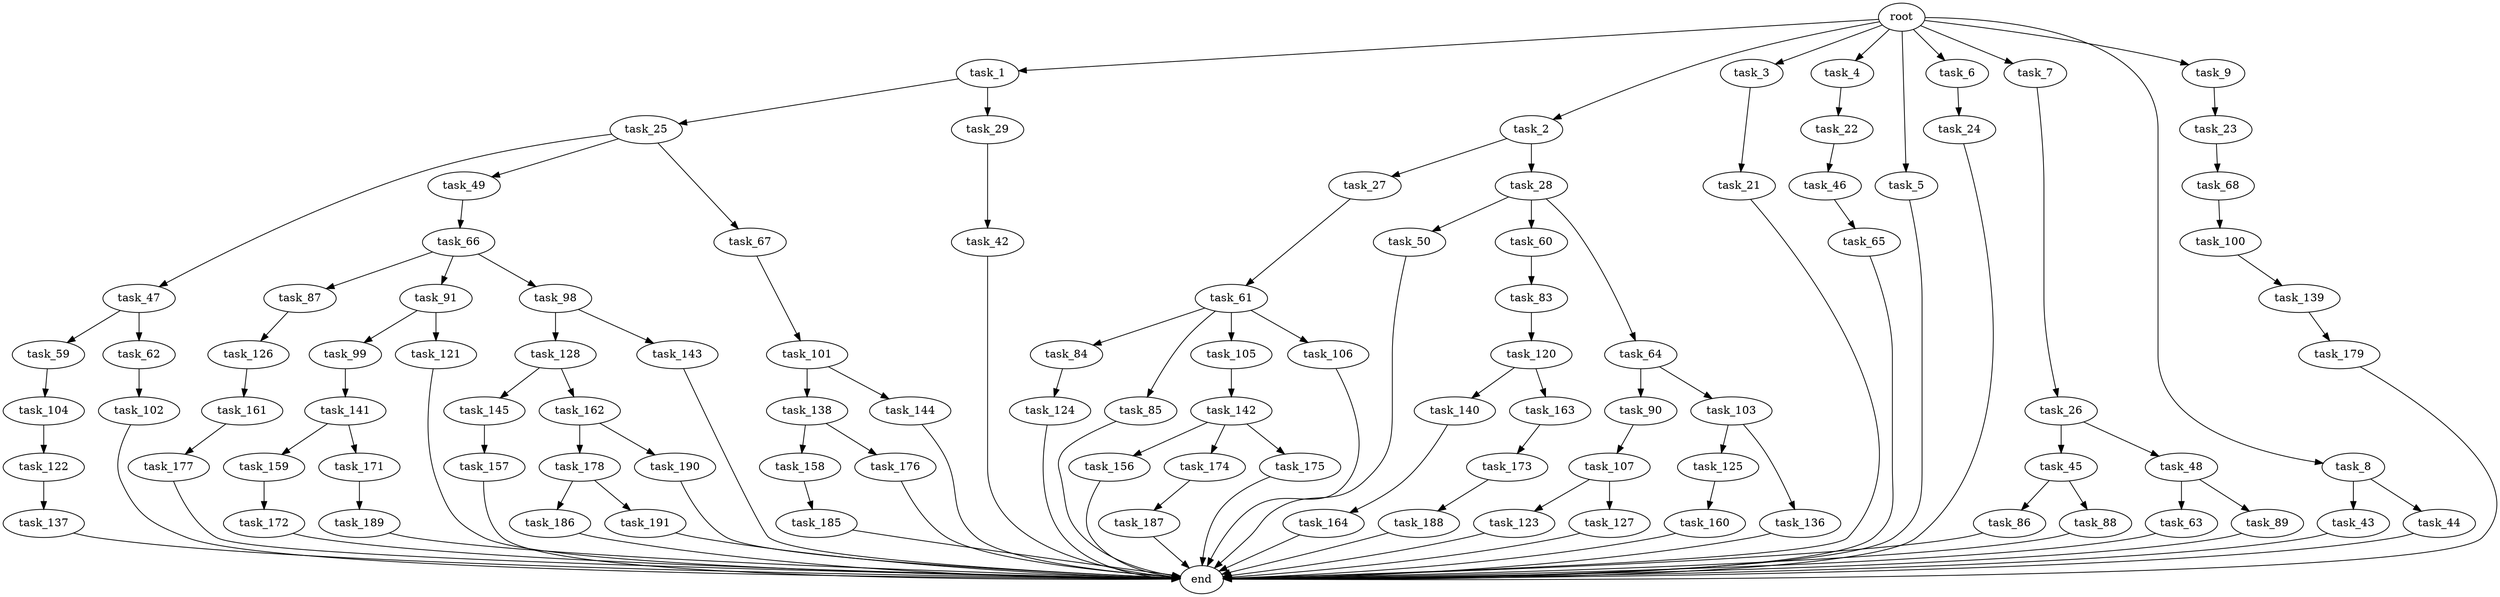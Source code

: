 digraph G {
  root [size="0.000000"];
  task_1 [size="102.400000"];
  task_2 [size="102.400000"];
  task_3 [size="102.400000"];
  task_4 [size="102.400000"];
  task_5 [size="102.400000"];
  task_6 [size="102.400000"];
  task_7 [size="102.400000"];
  task_8 [size="102.400000"];
  task_9 [size="102.400000"];
  task_21 [size="13743895347.200001"];
  task_22 [size="7730941132.800000"];
  task_23 [size="7730941132.800000"];
  task_24 [size="54975581388.800003"];
  task_25 [size="85899345920.000000"];
  task_26 [size="42090679500.800003"];
  task_27 [size="21474836480.000000"];
  task_28 [size="21474836480.000000"];
  task_29 [size="85899345920.000000"];
  task_42 [size="30923764531.200001"];
  task_43 [size="13743895347.200001"];
  task_44 [size="13743895347.200001"];
  task_45 [size="85899345920.000000"];
  task_46 [size="54975581388.800003"];
  task_47 [size="69578470195.199997"];
  task_48 [size="85899345920.000000"];
  task_49 [size="69578470195.199997"];
  task_50 [size="7730941132.800000"];
  task_59 [size="42090679500.800003"];
  task_60 [size="7730941132.800000"];
  task_61 [size="69578470195.199997"];
  task_62 [size="42090679500.800003"];
  task_63 [size="54975581388.800003"];
  task_64 [size="7730941132.800000"];
  task_65 [size="54975581388.800003"];
  task_66 [size="13743895347.200001"];
  task_67 [size="69578470195.199997"];
  task_68 [size="42090679500.800003"];
  task_83 [size="85899345920.000000"];
  task_84 [size="30923764531.200001"];
  task_85 [size="30923764531.200001"];
  task_86 [size="30923764531.200001"];
  task_87 [size="85899345920.000000"];
  task_88 [size="30923764531.200001"];
  task_89 [size="54975581388.800003"];
  task_90 [size="42090679500.800003"];
  task_91 [size="85899345920.000000"];
  task_98 [size="85899345920.000000"];
  task_99 [size="42090679500.800003"];
  task_100 [size="3435973836.800000"];
  task_101 [size="3435973836.800000"];
  task_102 [size="69578470195.199997"];
  task_103 [size="42090679500.800003"];
  task_104 [size="30923764531.200001"];
  task_105 [size="30923764531.200001"];
  task_106 [size="30923764531.200001"];
  task_107 [size="42090679500.800003"];
  task_120 [size="54975581388.800003"];
  task_121 [size="42090679500.800003"];
  task_122 [size="3435973836.800000"];
  task_123 [size="54975581388.800003"];
  task_124 [size="7730941132.800000"];
  task_125 [size="69578470195.199997"];
  task_126 [size="69578470195.199997"];
  task_127 [size="54975581388.800003"];
  task_128 [size="21474836480.000000"];
  task_136 [size="69578470195.199997"];
  task_137 [size="7730941132.800000"];
  task_138 [size="30923764531.200001"];
  task_139 [size="21474836480.000000"];
  task_140 [size="30923764531.200001"];
  task_141 [size="42090679500.800003"];
  task_142 [size="3435973836.800000"];
  task_143 [size="21474836480.000000"];
  task_144 [size="30923764531.200001"];
  task_145 [size="21474836480.000000"];
  task_156 [size="54975581388.800003"];
  task_157 [size="85899345920.000000"];
  task_158 [size="54975581388.800003"];
  task_159 [size="85899345920.000000"];
  task_160 [size="21474836480.000000"];
  task_161 [size="3435973836.800000"];
  task_162 [size="21474836480.000000"];
  task_163 [size="30923764531.200001"];
  task_164 [size="69578470195.199997"];
  task_171 [size="85899345920.000000"];
  task_172 [size="7730941132.800000"];
  task_173 [size="7730941132.800000"];
  task_174 [size="54975581388.800003"];
  task_175 [size="54975581388.800003"];
  task_176 [size="54975581388.800003"];
  task_177 [size="54975581388.800003"];
  task_178 [size="7730941132.800000"];
  task_179 [size="54975581388.800003"];
  task_185 [size="7730941132.800000"];
  task_186 [size="69578470195.199997"];
  task_187 [size="30923764531.200001"];
  task_188 [size="54975581388.800003"];
  task_189 [size="54975581388.800003"];
  task_190 [size="7730941132.800000"];
  task_191 [size="69578470195.199997"];
  end [size="0.000000"];

  root -> task_1 [size="1.000000"];
  root -> task_2 [size="1.000000"];
  root -> task_3 [size="1.000000"];
  root -> task_4 [size="1.000000"];
  root -> task_5 [size="1.000000"];
  root -> task_6 [size="1.000000"];
  root -> task_7 [size="1.000000"];
  root -> task_8 [size="1.000000"];
  root -> task_9 [size="1.000000"];
  task_1 -> task_25 [size="838860800.000000"];
  task_1 -> task_29 [size="838860800.000000"];
  task_2 -> task_27 [size="209715200.000000"];
  task_2 -> task_28 [size="209715200.000000"];
  task_3 -> task_21 [size="134217728.000000"];
  task_4 -> task_22 [size="75497472.000000"];
  task_5 -> end [size="1.000000"];
  task_6 -> task_24 [size="536870912.000000"];
  task_7 -> task_26 [size="411041792.000000"];
  task_8 -> task_43 [size="134217728.000000"];
  task_8 -> task_44 [size="134217728.000000"];
  task_9 -> task_23 [size="75497472.000000"];
  task_21 -> end [size="1.000000"];
  task_22 -> task_46 [size="536870912.000000"];
  task_23 -> task_68 [size="411041792.000000"];
  task_24 -> end [size="1.000000"];
  task_25 -> task_47 [size="679477248.000000"];
  task_25 -> task_49 [size="679477248.000000"];
  task_25 -> task_67 [size="679477248.000000"];
  task_26 -> task_45 [size="838860800.000000"];
  task_26 -> task_48 [size="838860800.000000"];
  task_27 -> task_61 [size="679477248.000000"];
  task_28 -> task_50 [size="75497472.000000"];
  task_28 -> task_60 [size="75497472.000000"];
  task_28 -> task_64 [size="75497472.000000"];
  task_29 -> task_42 [size="301989888.000000"];
  task_42 -> end [size="1.000000"];
  task_43 -> end [size="1.000000"];
  task_44 -> end [size="1.000000"];
  task_45 -> task_86 [size="301989888.000000"];
  task_45 -> task_88 [size="301989888.000000"];
  task_46 -> task_65 [size="536870912.000000"];
  task_47 -> task_59 [size="411041792.000000"];
  task_47 -> task_62 [size="411041792.000000"];
  task_48 -> task_63 [size="536870912.000000"];
  task_48 -> task_89 [size="536870912.000000"];
  task_49 -> task_66 [size="134217728.000000"];
  task_50 -> end [size="1.000000"];
  task_59 -> task_104 [size="301989888.000000"];
  task_60 -> task_83 [size="838860800.000000"];
  task_61 -> task_84 [size="301989888.000000"];
  task_61 -> task_85 [size="301989888.000000"];
  task_61 -> task_105 [size="301989888.000000"];
  task_61 -> task_106 [size="301989888.000000"];
  task_62 -> task_102 [size="679477248.000000"];
  task_63 -> end [size="1.000000"];
  task_64 -> task_90 [size="411041792.000000"];
  task_64 -> task_103 [size="411041792.000000"];
  task_65 -> end [size="1.000000"];
  task_66 -> task_87 [size="838860800.000000"];
  task_66 -> task_91 [size="838860800.000000"];
  task_66 -> task_98 [size="838860800.000000"];
  task_67 -> task_101 [size="33554432.000000"];
  task_68 -> task_100 [size="33554432.000000"];
  task_83 -> task_120 [size="536870912.000000"];
  task_84 -> task_124 [size="75497472.000000"];
  task_85 -> end [size="1.000000"];
  task_86 -> end [size="1.000000"];
  task_87 -> task_126 [size="679477248.000000"];
  task_88 -> end [size="1.000000"];
  task_89 -> end [size="1.000000"];
  task_90 -> task_107 [size="411041792.000000"];
  task_91 -> task_99 [size="411041792.000000"];
  task_91 -> task_121 [size="411041792.000000"];
  task_98 -> task_128 [size="209715200.000000"];
  task_98 -> task_143 [size="209715200.000000"];
  task_99 -> task_141 [size="411041792.000000"];
  task_100 -> task_139 [size="209715200.000000"];
  task_101 -> task_138 [size="301989888.000000"];
  task_101 -> task_144 [size="301989888.000000"];
  task_102 -> end [size="1.000000"];
  task_103 -> task_125 [size="679477248.000000"];
  task_103 -> task_136 [size="679477248.000000"];
  task_104 -> task_122 [size="33554432.000000"];
  task_105 -> task_142 [size="33554432.000000"];
  task_106 -> end [size="1.000000"];
  task_107 -> task_123 [size="536870912.000000"];
  task_107 -> task_127 [size="536870912.000000"];
  task_120 -> task_140 [size="301989888.000000"];
  task_120 -> task_163 [size="301989888.000000"];
  task_121 -> end [size="1.000000"];
  task_122 -> task_137 [size="75497472.000000"];
  task_123 -> end [size="1.000000"];
  task_124 -> end [size="1.000000"];
  task_125 -> task_160 [size="209715200.000000"];
  task_126 -> task_161 [size="33554432.000000"];
  task_127 -> end [size="1.000000"];
  task_128 -> task_145 [size="209715200.000000"];
  task_128 -> task_162 [size="209715200.000000"];
  task_136 -> end [size="1.000000"];
  task_137 -> end [size="1.000000"];
  task_138 -> task_158 [size="536870912.000000"];
  task_138 -> task_176 [size="536870912.000000"];
  task_139 -> task_179 [size="536870912.000000"];
  task_140 -> task_164 [size="679477248.000000"];
  task_141 -> task_159 [size="838860800.000000"];
  task_141 -> task_171 [size="838860800.000000"];
  task_142 -> task_156 [size="536870912.000000"];
  task_142 -> task_174 [size="536870912.000000"];
  task_142 -> task_175 [size="536870912.000000"];
  task_143 -> end [size="1.000000"];
  task_144 -> end [size="1.000000"];
  task_145 -> task_157 [size="838860800.000000"];
  task_156 -> end [size="1.000000"];
  task_157 -> end [size="1.000000"];
  task_158 -> task_185 [size="75497472.000000"];
  task_159 -> task_172 [size="75497472.000000"];
  task_160 -> end [size="1.000000"];
  task_161 -> task_177 [size="536870912.000000"];
  task_162 -> task_178 [size="75497472.000000"];
  task_162 -> task_190 [size="75497472.000000"];
  task_163 -> task_173 [size="75497472.000000"];
  task_164 -> end [size="1.000000"];
  task_171 -> task_189 [size="536870912.000000"];
  task_172 -> end [size="1.000000"];
  task_173 -> task_188 [size="536870912.000000"];
  task_174 -> task_187 [size="301989888.000000"];
  task_175 -> end [size="1.000000"];
  task_176 -> end [size="1.000000"];
  task_177 -> end [size="1.000000"];
  task_178 -> task_186 [size="679477248.000000"];
  task_178 -> task_191 [size="679477248.000000"];
  task_179 -> end [size="1.000000"];
  task_185 -> end [size="1.000000"];
  task_186 -> end [size="1.000000"];
  task_187 -> end [size="1.000000"];
  task_188 -> end [size="1.000000"];
  task_189 -> end [size="1.000000"];
  task_190 -> end [size="1.000000"];
  task_191 -> end [size="1.000000"];
}
